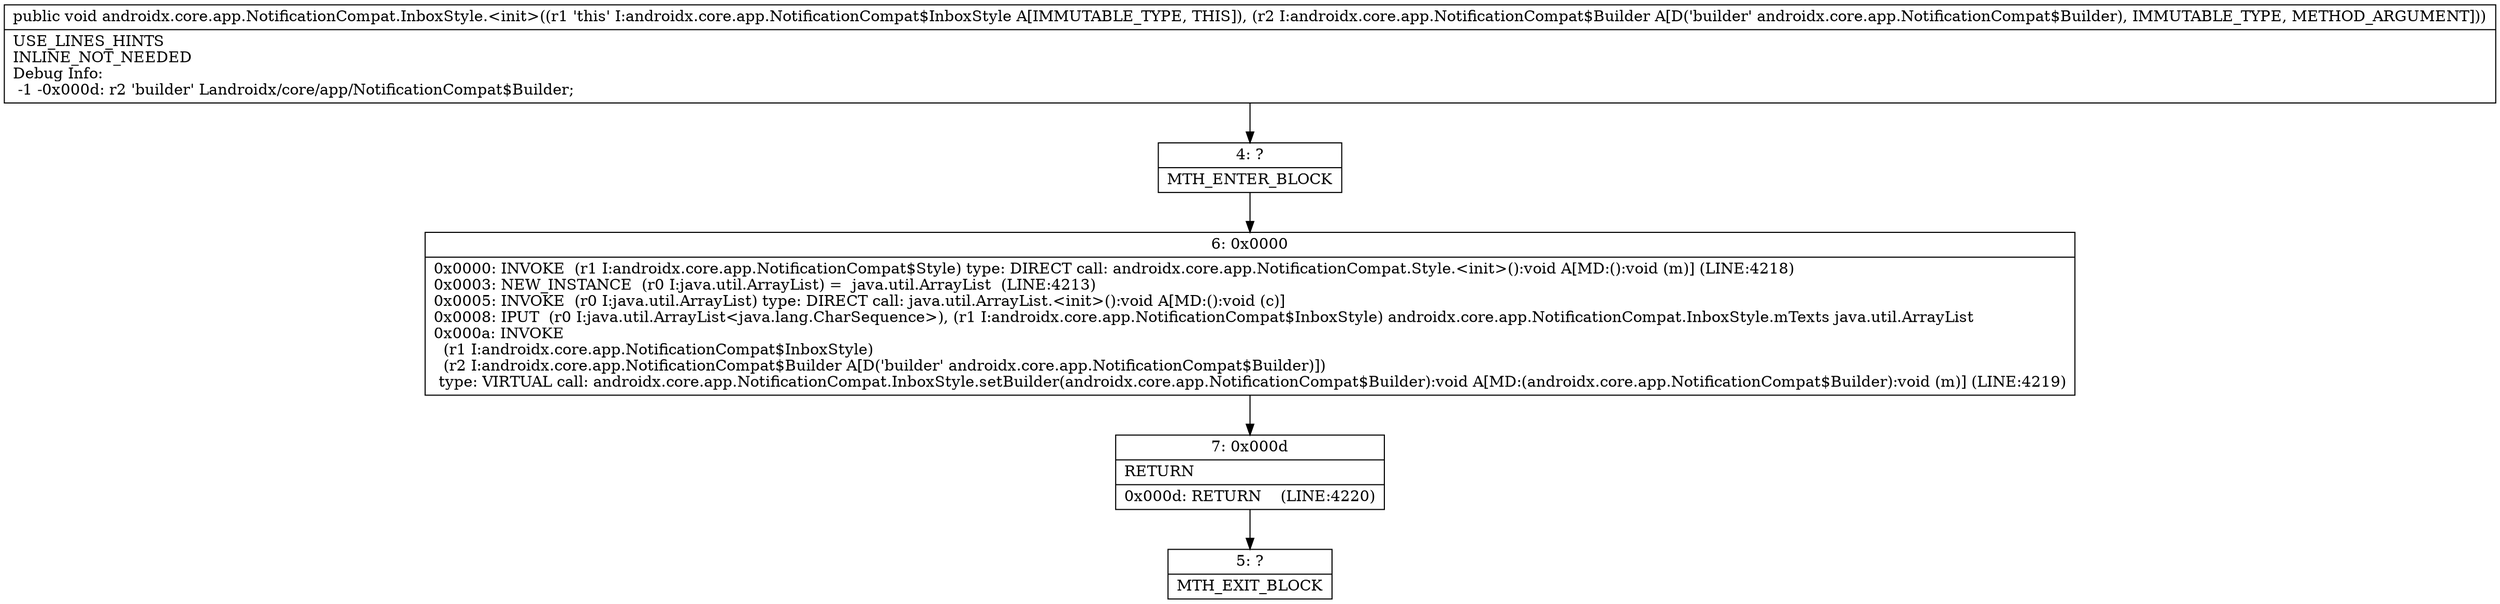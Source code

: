 digraph "CFG forandroidx.core.app.NotificationCompat.InboxStyle.\<init\>(Landroidx\/core\/app\/NotificationCompat$Builder;)V" {
Node_4 [shape=record,label="{4\:\ ?|MTH_ENTER_BLOCK\l}"];
Node_6 [shape=record,label="{6\:\ 0x0000|0x0000: INVOKE  (r1 I:androidx.core.app.NotificationCompat$Style) type: DIRECT call: androidx.core.app.NotificationCompat.Style.\<init\>():void A[MD:():void (m)] (LINE:4218)\l0x0003: NEW_INSTANCE  (r0 I:java.util.ArrayList) =  java.util.ArrayList  (LINE:4213)\l0x0005: INVOKE  (r0 I:java.util.ArrayList) type: DIRECT call: java.util.ArrayList.\<init\>():void A[MD:():void (c)]\l0x0008: IPUT  (r0 I:java.util.ArrayList\<java.lang.CharSequence\>), (r1 I:androidx.core.app.NotificationCompat$InboxStyle) androidx.core.app.NotificationCompat.InboxStyle.mTexts java.util.ArrayList \l0x000a: INVOKE  \l  (r1 I:androidx.core.app.NotificationCompat$InboxStyle)\l  (r2 I:androidx.core.app.NotificationCompat$Builder A[D('builder' androidx.core.app.NotificationCompat$Builder)])\l type: VIRTUAL call: androidx.core.app.NotificationCompat.InboxStyle.setBuilder(androidx.core.app.NotificationCompat$Builder):void A[MD:(androidx.core.app.NotificationCompat$Builder):void (m)] (LINE:4219)\l}"];
Node_7 [shape=record,label="{7\:\ 0x000d|RETURN\l|0x000d: RETURN    (LINE:4220)\l}"];
Node_5 [shape=record,label="{5\:\ ?|MTH_EXIT_BLOCK\l}"];
MethodNode[shape=record,label="{public void androidx.core.app.NotificationCompat.InboxStyle.\<init\>((r1 'this' I:androidx.core.app.NotificationCompat$InboxStyle A[IMMUTABLE_TYPE, THIS]), (r2 I:androidx.core.app.NotificationCompat$Builder A[D('builder' androidx.core.app.NotificationCompat$Builder), IMMUTABLE_TYPE, METHOD_ARGUMENT]))  | USE_LINES_HINTS\lINLINE_NOT_NEEDED\lDebug Info:\l  \-1 \-0x000d: r2 'builder' Landroidx\/core\/app\/NotificationCompat$Builder;\l}"];
MethodNode -> Node_4;Node_4 -> Node_6;
Node_6 -> Node_7;
Node_7 -> Node_5;
}

